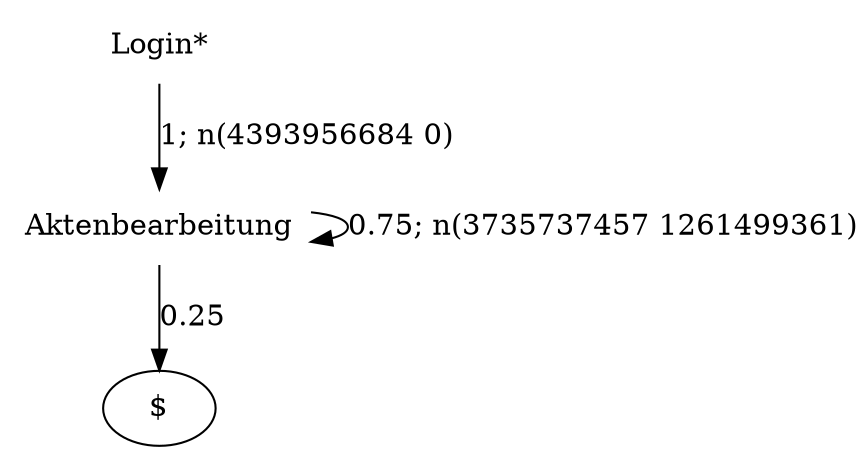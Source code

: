 digraph G {"Login*" [label="Login*",shape=none];"Aktenbearbeitung" [label="Aktenbearbeitung",shape=none];"Login*"->"Aktenbearbeitung" [style=solid,label="1; n(4393956684 0)"];"Aktenbearbeitung"->"Aktenbearbeitung" [style=solid,label="0.75; n(3735737457 1261499361)"];"Aktenbearbeitung"->"$" [style=solid,label="0.25"];}